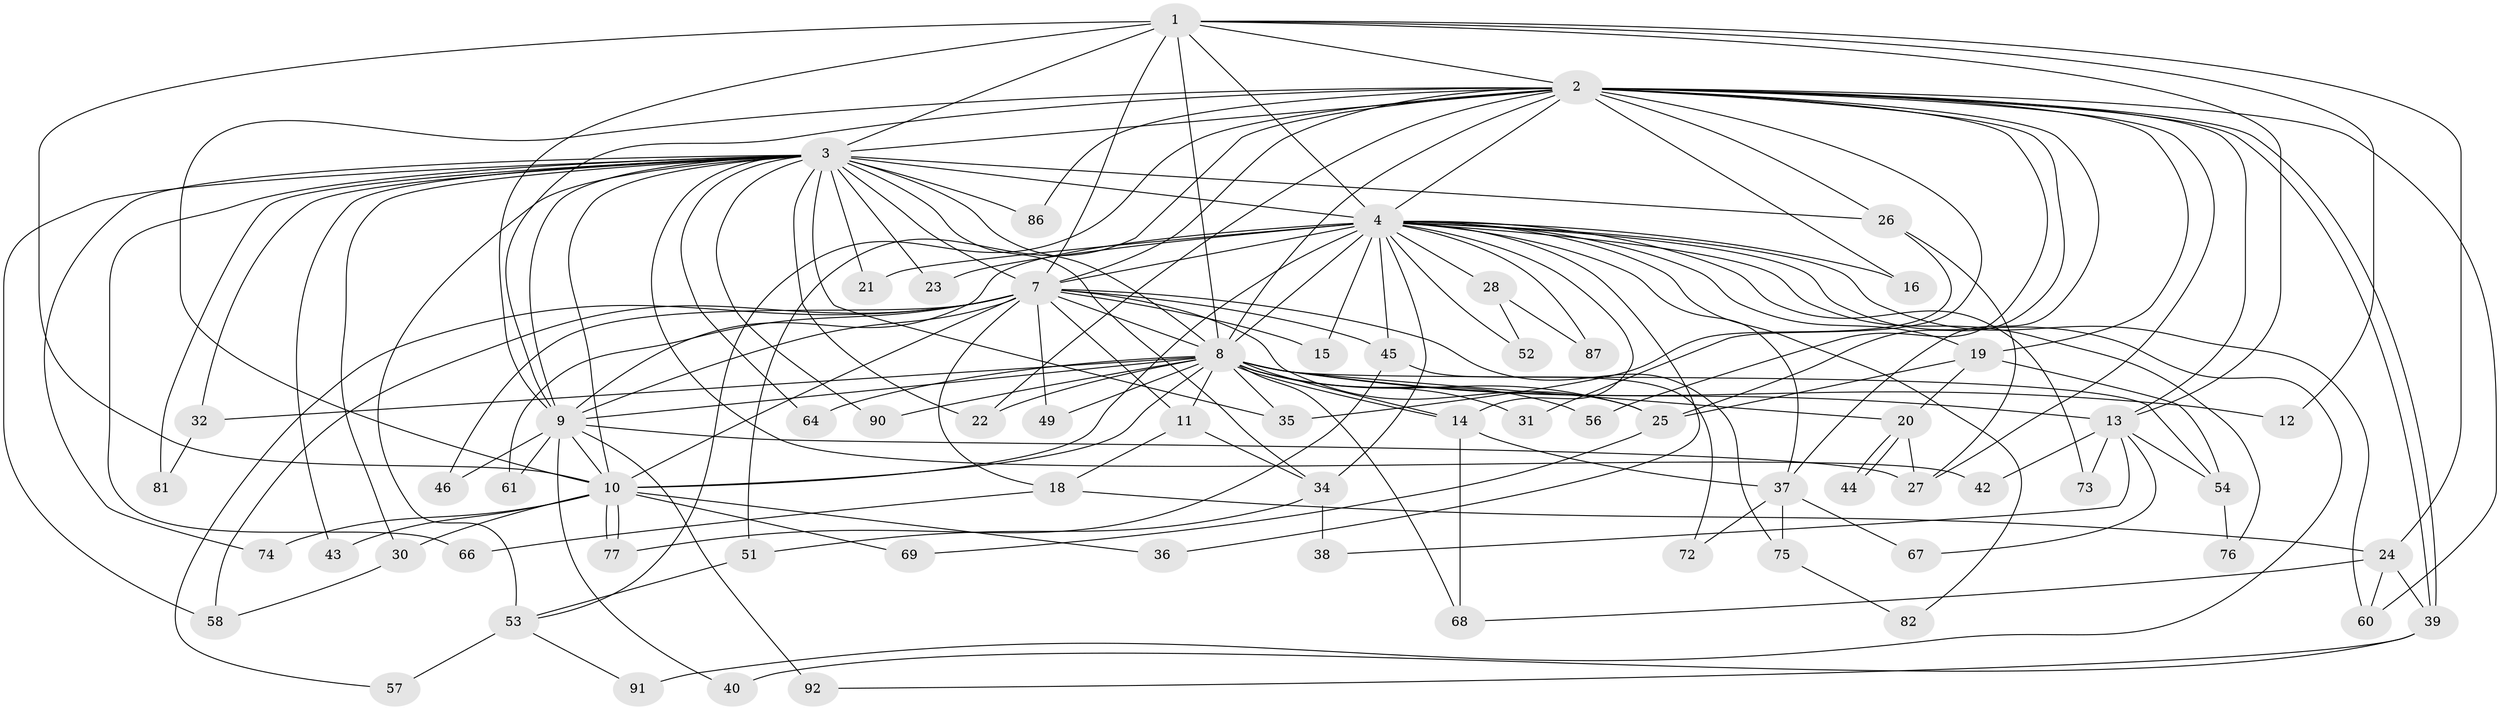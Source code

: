 // Generated by graph-tools (version 1.1) at 2025/23/03/03/25 07:23:46]
// undirected, 68 vertices, 164 edges
graph export_dot {
graph [start="1"]
  node [color=gray90,style=filled];
  1 [super="+48"];
  2 [super="+79"];
  3 [super="+5"];
  4 [super="+6"];
  7 [super="+50"];
  8 [super="+70"];
  9 [super="+17"];
  10 [super="+59"];
  11 [super="+85"];
  12;
  13 [super="+29"];
  14 [super="+47"];
  15;
  16;
  18;
  19;
  20 [super="+89"];
  21;
  22;
  23;
  24 [super="+71"];
  25 [super="+33"];
  26 [super="+62"];
  27 [super="+83"];
  28;
  30 [super="+88"];
  31;
  32;
  34 [super="+41"];
  35;
  36;
  37 [super="+65"];
  38;
  39;
  40;
  42;
  43;
  44;
  45 [super="+84"];
  46;
  49;
  51;
  52;
  53 [super="+63"];
  54 [super="+55"];
  56;
  57;
  58;
  60 [super="+78"];
  61;
  64;
  66;
  67;
  68 [super="+80"];
  69;
  72;
  73;
  74;
  75;
  76;
  77;
  81;
  82;
  86;
  87;
  90;
  91;
  92;
  1 -- 2;
  1 -- 3 [weight=2];
  1 -- 4 [weight=2];
  1 -- 7;
  1 -- 8;
  1 -- 9;
  1 -- 10;
  1 -- 12;
  1 -- 24;
  1 -- 13;
  2 -- 3 [weight=2];
  2 -- 4 [weight=2];
  2 -- 7;
  2 -- 8;
  2 -- 9;
  2 -- 10;
  2 -- 13 [weight=2];
  2 -- 16;
  2 -- 19;
  2 -- 25;
  2 -- 26;
  2 -- 27;
  2 -- 31;
  2 -- 37;
  2 -- 39;
  2 -- 39;
  2 -- 51;
  2 -- 53;
  2 -- 56;
  2 -- 60;
  2 -- 86;
  2 -- 22;
  3 -- 4 [weight=4];
  3 -- 7 [weight=2];
  3 -- 8 [weight=2];
  3 -- 9 [weight=2];
  3 -- 10 [weight=2];
  3 -- 23;
  3 -- 30;
  3 -- 34;
  3 -- 42;
  3 -- 43;
  3 -- 53;
  3 -- 66;
  3 -- 81;
  3 -- 86;
  3 -- 90;
  3 -- 64;
  3 -- 74;
  3 -- 21;
  3 -- 22;
  3 -- 26;
  3 -- 32;
  3 -- 35;
  3 -- 58;
  4 -- 7 [weight=2];
  4 -- 8 [weight=2];
  4 -- 9 [weight=3];
  4 -- 10 [weight=2];
  4 -- 16;
  4 -- 45;
  4 -- 76;
  4 -- 87;
  4 -- 73;
  4 -- 15;
  4 -- 82;
  4 -- 19;
  4 -- 21;
  4 -- 23;
  4 -- 91;
  4 -- 28;
  4 -- 34;
  4 -- 36;
  4 -- 52;
  4 -- 60;
  4 -- 37;
  4 -- 14;
  7 -- 8;
  7 -- 9 [weight=2];
  7 -- 10 [weight=2];
  7 -- 11 [weight=2];
  7 -- 15;
  7 -- 18;
  7 -- 25;
  7 -- 45;
  7 -- 46;
  7 -- 49;
  7 -- 61;
  7 -- 75;
  7 -- 58;
  7 -- 57;
  8 -- 9;
  8 -- 10;
  8 -- 11;
  8 -- 12;
  8 -- 13;
  8 -- 14;
  8 -- 14;
  8 -- 20;
  8 -- 22;
  8 -- 31;
  8 -- 32;
  8 -- 35;
  8 -- 49;
  8 -- 56;
  8 -- 64;
  8 -- 90;
  8 -- 54;
  8 -- 25;
  8 -- 68;
  9 -- 10;
  9 -- 40;
  9 -- 46;
  9 -- 61;
  9 -- 92;
  9 -- 27;
  10 -- 30;
  10 -- 36;
  10 -- 43;
  10 -- 74;
  10 -- 77;
  10 -- 77;
  10 -- 69;
  11 -- 18;
  11 -- 34;
  13 -- 38;
  13 -- 42;
  13 -- 54;
  13 -- 67;
  13 -- 73;
  14 -- 37;
  14 -- 68;
  18 -- 24;
  18 -- 66;
  19 -- 20;
  19 -- 54;
  19 -- 25;
  20 -- 44;
  20 -- 44;
  20 -- 27;
  24 -- 68;
  24 -- 39;
  24 -- 60;
  25 -- 69;
  26 -- 27;
  26 -- 35;
  28 -- 52;
  28 -- 87;
  30 -- 58;
  32 -- 81;
  34 -- 38;
  34 -- 51;
  37 -- 67;
  37 -- 75;
  37 -- 72;
  39 -- 40;
  39 -- 92;
  45 -- 72;
  45 -- 77;
  51 -- 53;
  53 -- 57;
  53 -- 91;
  54 -- 76;
  75 -- 82;
}
